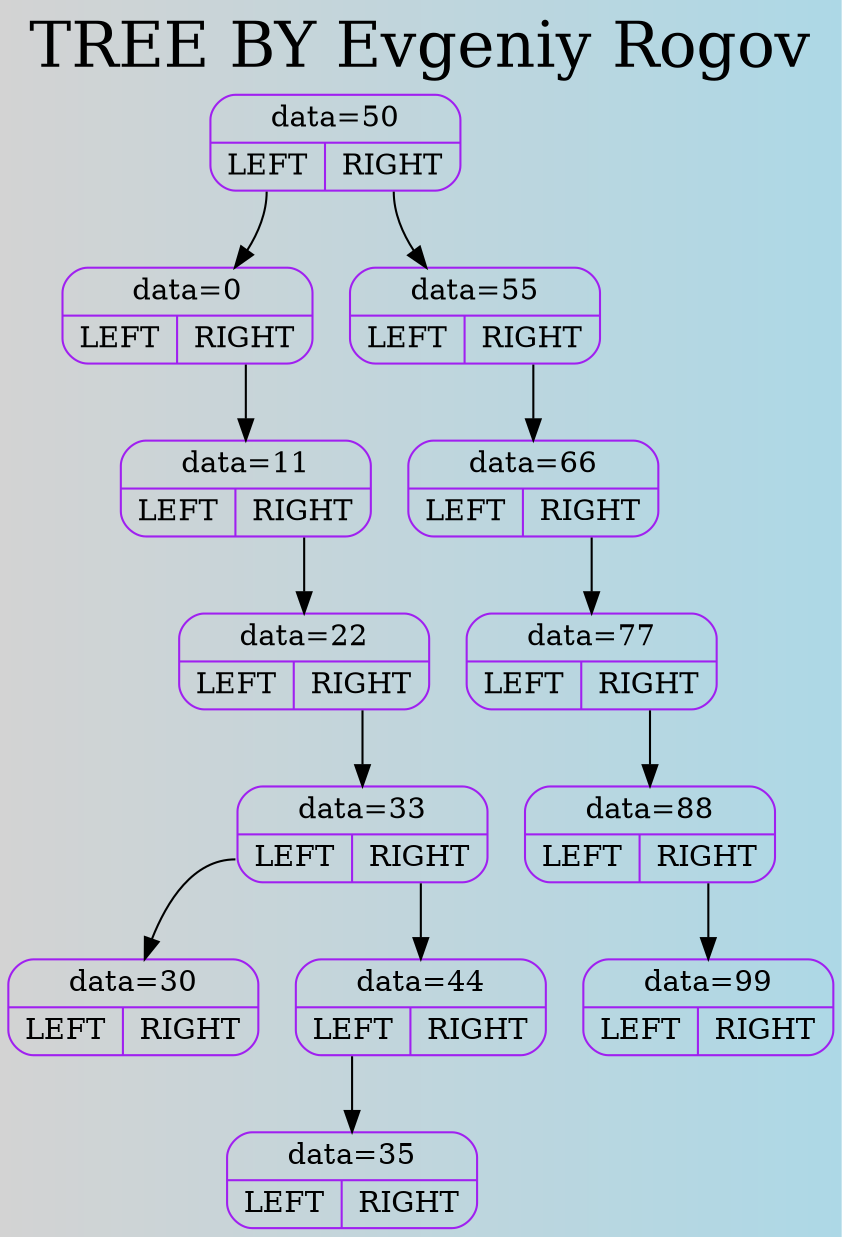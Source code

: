 digraph TREE1 {
	bgcolor = "lightgrey:lightblue";
	label="TREE BY Evgeniy Rogov";
	fontsize=30;
	fontname="Times-Roman";
	labelloc="t";
	node0x603000000040[shape=Mrecord, color=purple, label=" {{<f0> data=50} | { <l>LEFT | <r>RIGHT}}"]
	node0x603000000040:<l> -> node0x603000000070;
	node0x603000000070[shape=Mrecord, color=purple, label=" {{<f0> data=0} | { <l>LEFT | <r>RIGHT}}"]
	node0x603000000070:<r> -> node0x6030000000a0;
	node0x6030000000a0[shape=Mrecord, color=purple, label=" {{<f0> data=11} | { <l>LEFT | <r>RIGHT}}"]
	node0x6030000000a0:<r> -> node0x6030000000d0;
	node0x6030000000d0[shape=Mrecord, color=purple, label=" {{<f0> data=22} | { <l>LEFT | <r>RIGHT}}"]
	node0x6030000000d0:<r> -> node0x603000000100;
	node0x603000000100[shape=Mrecord, color=purple, label=" {{<f0> data=33} | { <l>LEFT | <r>RIGHT}}"]
	node0x603000000100:<l> -> node0x603000000280;
	node0x603000000280[shape=Mrecord, color=purple, label=" {{<f0> data=30} | { <l>LEFT | <r>RIGHT}}"]
	node0x603000000100:<r> -> node0x603000000130;
	node0x603000000130[shape=Mrecord, color=purple, label=" {{<f0> data=44} | { <l>LEFT | <r>RIGHT}}"]
	node0x603000000130:<l> -> node0x603000000250;
	node0x603000000250[shape=Mrecord, color=purple, label=" {{<f0> data=35} | { <l>LEFT | <r>RIGHT}}"]
	node0x603000000040:<r> -> node0x603000000160;
	node0x603000000160[shape=Mrecord, color=purple, label=" {{<f0> data=55} | { <l>LEFT | <r>RIGHT}}"]
	node0x603000000160:<r> -> node0x603000000190;
	node0x603000000190[shape=Mrecord, color=purple, label=" {{<f0> data=66} | { <l>LEFT | <r>RIGHT}}"]
	node0x603000000190:<r> -> node0x6030000001c0;
	node0x6030000001c0[shape=Mrecord, color=purple, label=" {{<f0> data=77} | { <l>LEFT | <r>RIGHT}}"]
	node0x6030000001c0:<r> -> node0x6030000001f0;
	node0x6030000001f0[shape=Mrecord, color=purple, label=" {{<f0> data=88} | { <l>LEFT | <r>RIGHT}}"]
	node0x6030000001f0:<r> -> node0x603000000220;
	node0x603000000220[shape=Mrecord, color=purple, label=" {{<f0> data=99} | { <l>LEFT | <r>RIGHT}}"]
}